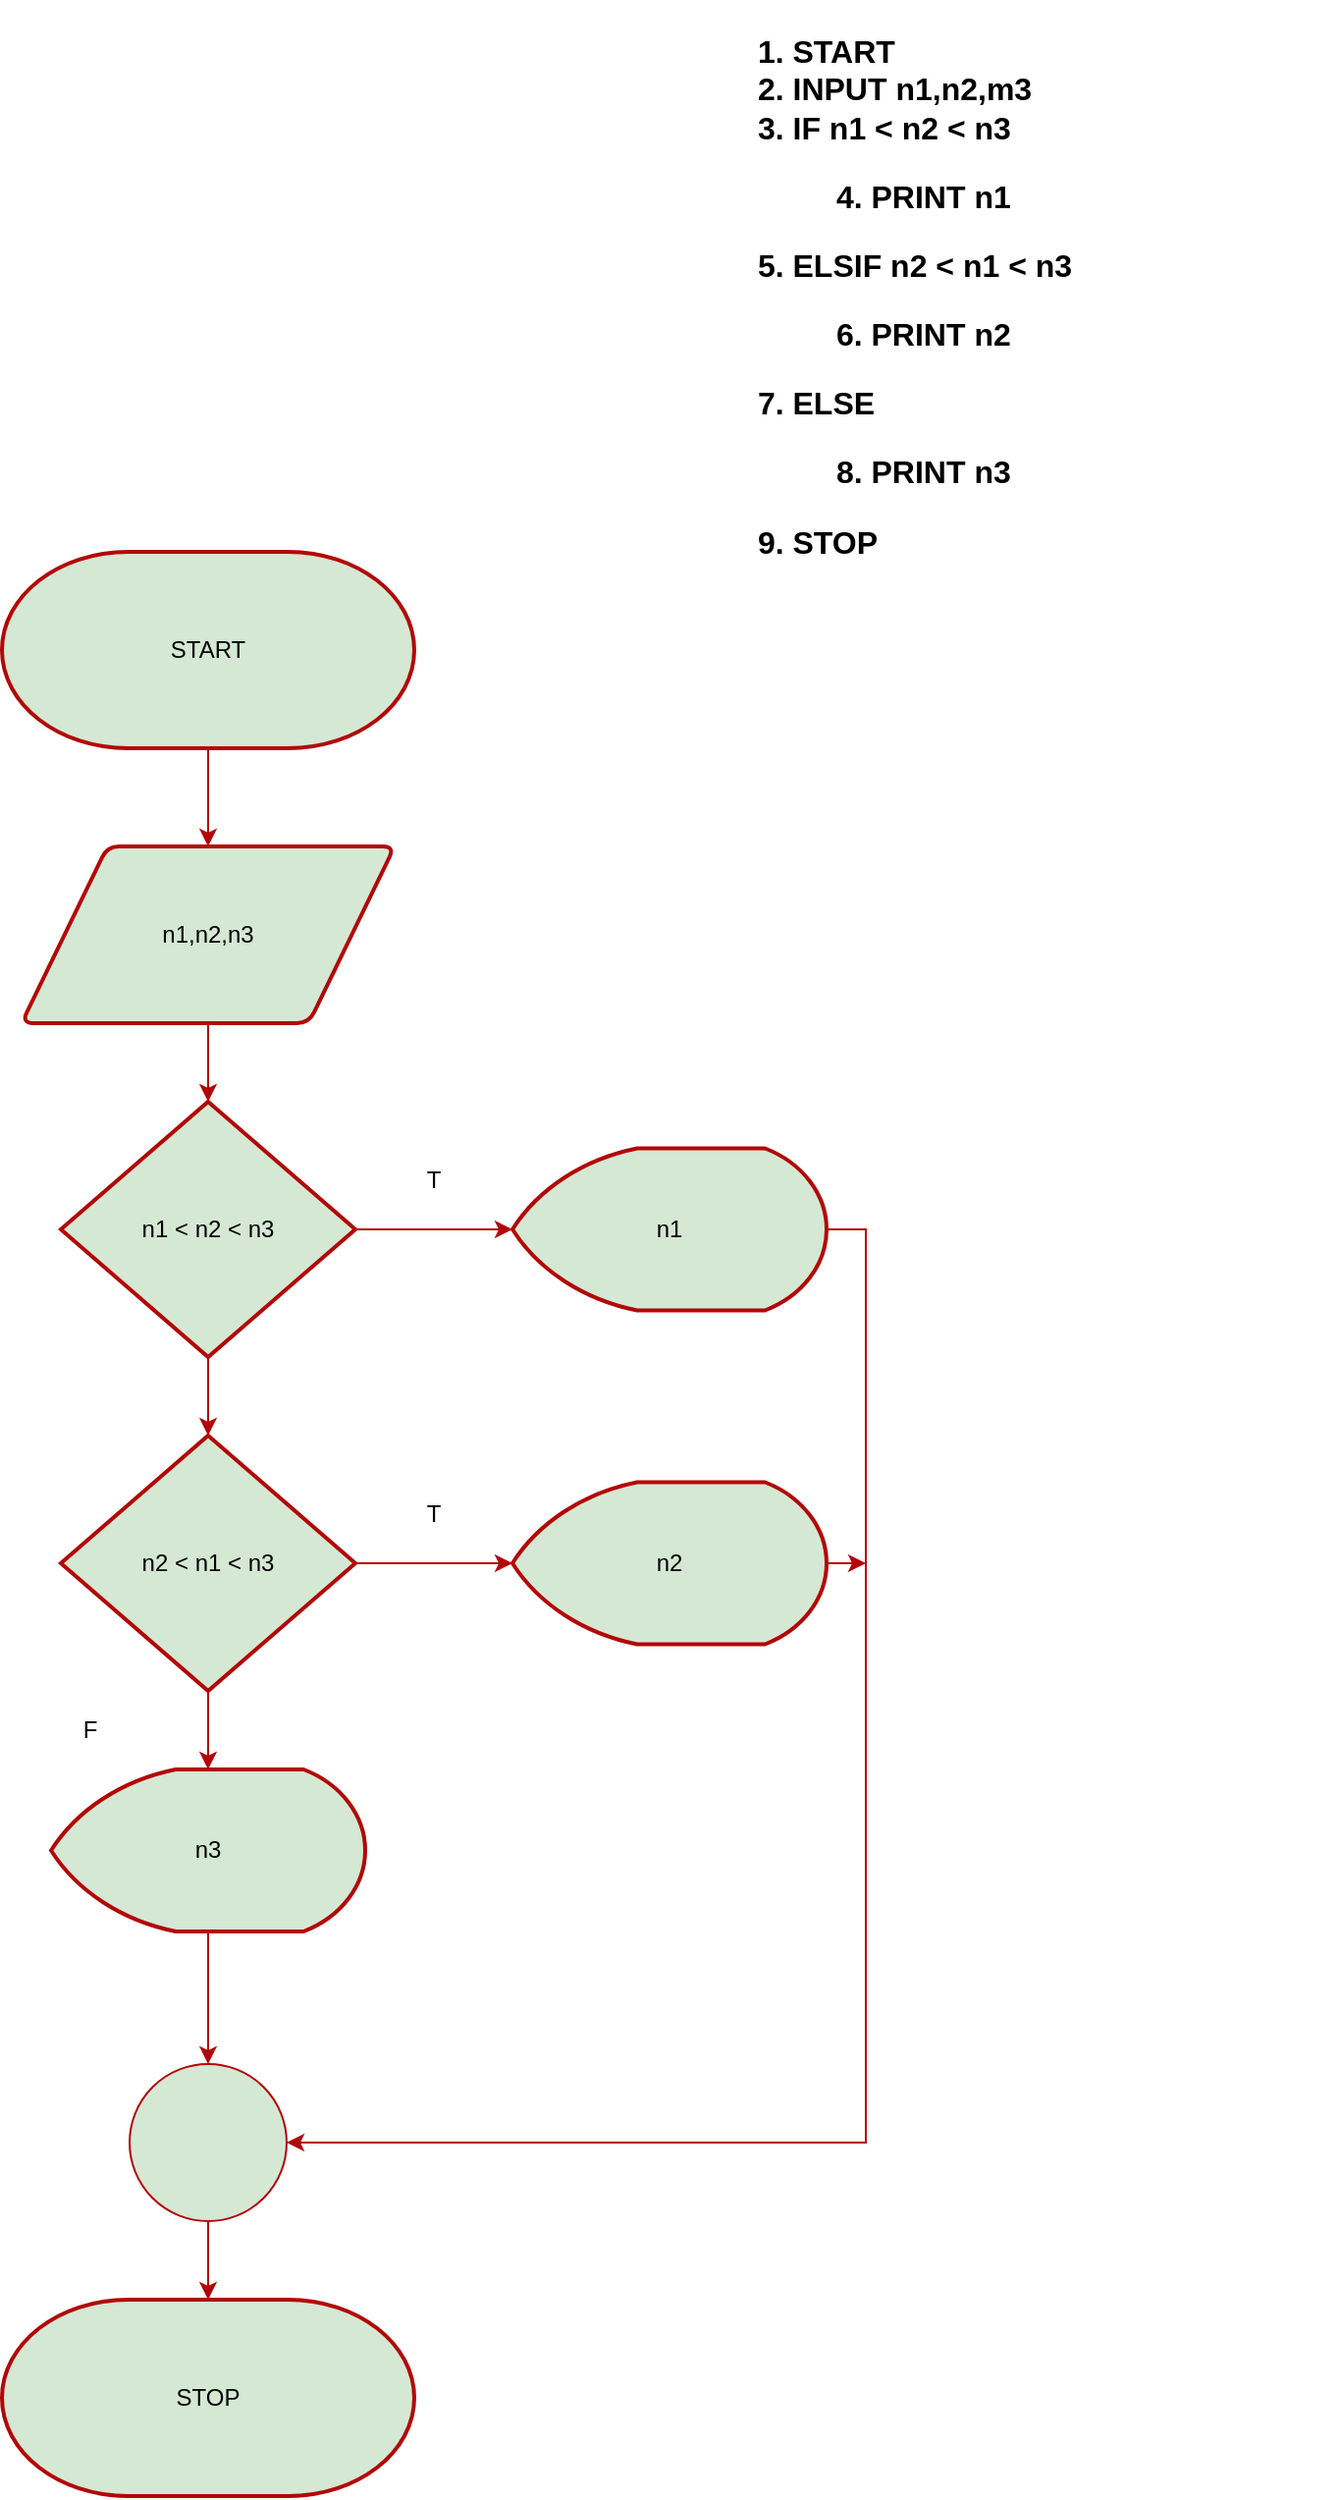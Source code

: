 <mxfile version="13.6.2" type="github">
  <diagram id="4qptS2baho3q5u07aVnv" name="Page-1">
    <mxGraphModel dx="1038" dy="1701" grid="1" gridSize="10" guides="1" tooltips="1" connect="1" arrows="1" fold="1" page="1" pageScale="1" pageWidth="827" pageHeight="1169" math="0" shadow="0">
      <root>
        <mxCell id="0" />
        <mxCell id="1" parent="0" />
        <mxCell id="KvPupSMHEYE9dG7mP5cm-2" value="STOP" style="strokeWidth=2;html=1;shape=mxgraph.flowchart.terminator;whiteSpace=wrap;fillColor=#d5e8d4;strokeColor=#B30707;" parent="1" vertex="1">
          <mxGeometry x="230" y="900" width="210" height="100" as="geometry" />
        </mxCell>
        <mxCell id="dsCyRisF26fAmvKFsn9v-1" value="&lt;h3 style=&quot;text-align: left ; font-size: 16px&quot;&gt;&lt;span&gt;1. START&lt;br&gt;&lt;/span&gt;&lt;span&gt;2. INPUT n1,n2,m3&lt;br&gt;&lt;/span&gt;&lt;span&gt;3. IF n1 &amp;lt; n2 &amp;lt; n3&lt;br&gt;&lt;/span&gt;&lt;/h3&gt;&lt;blockquote style=&quot;margin: 0 0 0 40px ; border: none ; padding: 0px&quot;&gt;&lt;h3 style=&quot;text-align: left ; font-size: 16px&quot;&gt;&lt;span&gt;4. PRINT n1&lt;/span&gt;&lt;/h3&gt;&lt;/blockquote&gt;&lt;h3 style=&quot;text-align: left ; font-size: 16px&quot;&gt;&lt;span&gt;5. ELSIF n2 &amp;lt; n1 &amp;lt; n3&lt;br&gt;&lt;/span&gt;&lt;/h3&gt;&lt;blockquote style=&quot;margin: 0 0 0 40px ; border: none ; padding: 0px&quot;&gt;&lt;h3 style=&quot;text-align: left ; font-size: 16px&quot;&gt;&lt;span&gt;6. PRINT n2&lt;/span&gt;&lt;/h3&gt;&lt;/blockquote&gt;&lt;h3 style=&quot;text-align: left ; font-size: 16px&quot;&gt;&lt;span&gt;7. ELSE&lt;br&gt;&lt;/span&gt;&lt;/h3&gt;&lt;blockquote style=&quot;margin: 0 0 0 40px ; border: none ; padding: 0px&quot;&gt;&lt;h3 style=&quot;text-align: left ; font-size: 16px&quot;&gt;&lt;span&gt;8. PRINT n3&lt;/span&gt;&lt;/h3&gt;&lt;/blockquote&gt;&lt;h3 style=&quot;text-align: left ; font-size: 16px&quot;&gt;&lt;span&gt;9. STOP&lt;/span&gt;&lt;/h3&gt;" style="text;html=1;strokeColor=none;fillColor=none;align=center;verticalAlign=middle;whiteSpace=wrap;rounded=0;" parent="1" vertex="1">
          <mxGeometry x="480" y="-260" width="430" height="280" as="geometry" />
        </mxCell>
        <mxCell id="dsCyRisF26fAmvKFsn9v-21" style="edgeStyle=orthogonalEdgeStyle;rounded=0;orthogonalLoop=1;jettySize=auto;html=1;exitX=0.5;exitY=1;exitDx=0;exitDy=0;exitPerimeter=0;entryX=0.5;entryY=0;entryDx=0;entryDy=0;fillColor=#d5e8d4;strokeColor=#B30707;" parent="1" source="dsCyRisF26fAmvKFsn9v-22" target="dsCyRisF26fAmvKFsn9v-24" edge="1">
          <mxGeometry relative="1" as="geometry" />
        </mxCell>
        <mxCell id="dsCyRisF26fAmvKFsn9v-22" value="START" style="strokeWidth=2;html=1;shape=mxgraph.flowchart.terminator;whiteSpace=wrap;fillColor=#d5e8d4;strokeColor=#B30707;" parent="1" vertex="1">
          <mxGeometry x="230" y="10" width="210" height="100" as="geometry" />
        </mxCell>
        <mxCell id="dsCyRisF26fAmvKFsn9v-23" style="edgeStyle=orthogonalEdgeStyle;rounded=0;orthogonalLoop=1;jettySize=auto;html=1;exitX=0.5;exitY=1;exitDx=0;exitDy=0;entryX=0.5;entryY=0;entryDx=0;entryDy=0;entryPerimeter=0;fillColor=#d5e8d4;strokeColor=#B30707;" parent="1" source="dsCyRisF26fAmvKFsn9v-24" target="dsCyRisF26fAmvKFsn9v-27" edge="1">
          <mxGeometry relative="1" as="geometry" />
        </mxCell>
        <mxCell id="dsCyRisF26fAmvKFsn9v-24" value="n1,n2,n3" style="shape=parallelogram;html=1;strokeWidth=2;perimeter=parallelogramPerimeter;whiteSpace=wrap;rounded=1;arcSize=12;size=0.23;fillColor=#d5e8d4;strokeColor=#B30707;" parent="1" vertex="1">
          <mxGeometry x="240" y="160" width="190" height="90" as="geometry" />
        </mxCell>
        <mxCell id="dsCyRisF26fAmvKFsn9v-25" style="edgeStyle=orthogonalEdgeStyle;rounded=0;orthogonalLoop=1;jettySize=auto;html=1;exitX=1;exitY=0.5;exitDx=0;exitDy=0;exitPerimeter=0;entryX=0;entryY=0.5;entryDx=0;entryDy=0;entryPerimeter=0;fillColor=#d5e8d4;strokeColor=#B30707;" parent="1" source="dsCyRisF26fAmvKFsn9v-27" target="dsCyRisF26fAmvKFsn9v-29" edge="1">
          <mxGeometry relative="1" as="geometry" />
        </mxCell>
        <mxCell id="dsCyRisF26fAmvKFsn9v-26" style="edgeStyle=orthogonalEdgeStyle;rounded=0;orthogonalLoop=1;jettySize=auto;html=1;exitX=0.5;exitY=1;exitDx=0;exitDy=0;exitPerimeter=0;entryX=0.5;entryY=0;entryDx=0;entryDy=0;entryPerimeter=0;fillColor=#d5e8d4;strokeColor=#B30707;" parent="1" source="dsCyRisF26fAmvKFsn9v-27" target="dsCyRisF26fAmvKFsn9v-32" edge="1">
          <mxGeometry relative="1" as="geometry" />
        </mxCell>
        <mxCell id="dsCyRisF26fAmvKFsn9v-27" value="n1 &amp;lt; n2 &amp;lt; n3" style="strokeWidth=2;html=1;shape=mxgraph.flowchart.decision;whiteSpace=wrap;fillColor=#d5e8d4;strokeColor=#B30707;" parent="1" vertex="1">
          <mxGeometry x="260" y="290" width="150" height="130" as="geometry" />
        </mxCell>
        <mxCell id="dsCyRisF26fAmvKFsn9v-28" style="edgeStyle=orthogonalEdgeStyle;rounded=0;orthogonalLoop=1;jettySize=auto;html=1;exitX=1;exitY=0.5;exitDx=0;exitDy=0;exitPerimeter=0;entryX=1;entryY=0.5;entryDx=0;entryDy=0;fillColor=#d5e8d4;strokeColor=#B30707;" parent="1" source="dsCyRisF26fAmvKFsn9v-29" target="dsCyRisF26fAmvKFsn9v-38" edge="1">
          <mxGeometry relative="1" as="geometry">
            <mxPoint x="670" y="860.8" as="targetPoint" />
          </mxGeometry>
        </mxCell>
        <mxCell id="dsCyRisF26fAmvKFsn9v-29" value="n1" style="strokeWidth=2;html=1;shape=mxgraph.flowchart.display;whiteSpace=wrap;fillColor=#d5e8d4;strokeColor=#B30707;" parent="1" vertex="1">
          <mxGeometry x="490" y="313.75" width="160" height="82.5" as="geometry" />
        </mxCell>
        <mxCell id="dsCyRisF26fAmvKFsn9v-30" style="edgeStyle=orthogonalEdgeStyle;rounded=0;orthogonalLoop=1;jettySize=auto;html=1;exitX=1;exitY=0.5;exitDx=0;exitDy=0;exitPerimeter=0;fillColor=#d5e8d4;strokeColor=#B30707;" parent="1" source="dsCyRisF26fAmvKFsn9v-32" target="dsCyRisF26fAmvKFsn9v-34" edge="1">
          <mxGeometry relative="1" as="geometry" />
        </mxCell>
        <mxCell id="dsCyRisF26fAmvKFsn9v-31" style="edgeStyle=orthogonalEdgeStyle;rounded=0;orthogonalLoop=1;jettySize=auto;html=1;exitX=0.5;exitY=1;exitDx=0;exitDy=0;exitPerimeter=0;entryX=0.5;entryY=0;entryDx=0;entryDy=0;entryPerimeter=0;fillColor=#d5e8d4;strokeColor=#B30707;" parent="1" source="dsCyRisF26fAmvKFsn9v-32" target="dsCyRisF26fAmvKFsn9v-36" edge="1">
          <mxGeometry relative="1" as="geometry" />
        </mxCell>
        <mxCell id="dsCyRisF26fAmvKFsn9v-32" value="n2 &amp;lt; n1 &amp;lt; n3" style="strokeWidth=2;html=1;shape=mxgraph.flowchart.decision;whiteSpace=wrap;fillColor=#d5e8d4;strokeColor=#B30707;" parent="1" vertex="1">
          <mxGeometry x="260" y="460" width="150" height="130" as="geometry" />
        </mxCell>
        <mxCell id="dsCyRisF26fAmvKFsn9v-33" style="edgeStyle=orthogonalEdgeStyle;rounded=0;orthogonalLoop=1;jettySize=auto;html=1;exitX=1;exitY=0.5;exitDx=0;exitDy=0;exitPerimeter=0;fillColor=#d5e8d4;strokeColor=#B30707;" parent="1" source="dsCyRisF26fAmvKFsn9v-34" edge="1">
          <mxGeometry relative="1" as="geometry">
            <mxPoint x="670" y="525" as="targetPoint" />
          </mxGeometry>
        </mxCell>
        <mxCell id="dsCyRisF26fAmvKFsn9v-34" value="n2" style="strokeWidth=2;html=1;shape=mxgraph.flowchart.display;whiteSpace=wrap;fillColor=#d5e8d4;strokeColor=#B30707;" parent="1" vertex="1">
          <mxGeometry x="490" y="483.75" width="160" height="82.5" as="geometry" />
        </mxCell>
        <mxCell id="dsCyRisF26fAmvKFsn9v-35" style="edgeStyle=orthogonalEdgeStyle;rounded=0;orthogonalLoop=1;jettySize=auto;html=1;exitX=0.5;exitY=1;exitDx=0;exitDy=0;exitPerimeter=0;entryX=0.5;entryY=0;entryDx=0;entryDy=0;fillColor=#d5e8d4;strokeColor=#B30707;" parent="1" source="dsCyRisF26fAmvKFsn9v-36" target="dsCyRisF26fAmvKFsn9v-38" edge="1">
          <mxGeometry relative="1" as="geometry" />
        </mxCell>
        <mxCell id="dsCyRisF26fAmvKFsn9v-36" value="n3" style="strokeWidth=2;html=1;shape=mxgraph.flowchart.display;whiteSpace=wrap;fillColor=#d5e8d4;strokeColor=#B30707;" parent="1" vertex="1">
          <mxGeometry x="255" y="630" width="160" height="82.5" as="geometry" />
        </mxCell>
        <mxCell id="dsCyRisF26fAmvKFsn9v-37" style="edgeStyle=orthogonalEdgeStyle;rounded=0;orthogonalLoop=1;jettySize=auto;html=1;exitX=0.5;exitY=1;exitDx=0;exitDy=0;entryX=0.5;entryY=0;entryDx=0;entryDy=0;entryPerimeter=0;fillColor=#d5e8d4;strokeColor=#B30707;" parent="1" source="dsCyRisF26fAmvKFsn9v-38" edge="1">
          <mxGeometry relative="1" as="geometry">
            <mxPoint x="335" y="900" as="targetPoint" />
          </mxGeometry>
        </mxCell>
        <mxCell id="dsCyRisF26fAmvKFsn9v-38" value="" style="ellipse;whiteSpace=wrap;html=1;aspect=fixed;fillColor=#d5e8d4;strokeColor=#B30707;" parent="1" vertex="1">
          <mxGeometry x="295" y="780" width="80" height="80" as="geometry" />
        </mxCell>
        <mxCell id="hxre4kB_aeLmCcyPLgxi-2" value="T" style="text;html=1;strokeColor=none;fillColor=none;align=center;verticalAlign=middle;whiteSpace=wrap;rounded=0;" vertex="1" parent="1">
          <mxGeometry x="430" y="320" width="40" height="20" as="geometry" />
        </mxCell>
        <mxCell id="hxre4kB_aeLmCcyPLgxi-3" value="T" style="text;html=1;strokeColor=none;fillColor=none;align=center;verticalAlign=middle;whiteSpace=wrap;rounded=0;" vertex="1" parent="1">
          <mxGeometry x="430" y="490" width="40" height="20" as="geometry" />
        </mxCell>
        <mxCell id="hxre4kB_aeLmCcyPLgxi-4" value="F" style="text;html=1;strokeColor=none;fillColor=none;align=center;verticalAlign=middle;whiteSpace=wrap;rounded=0;" vertex="1" parent="1">
          <mxGeometry x="255" y="600" width="40" height="20" as="geometry" />
        </mxCell>
      </root>
    </mxGraphModel>
  </diagram>
</mxfile>
